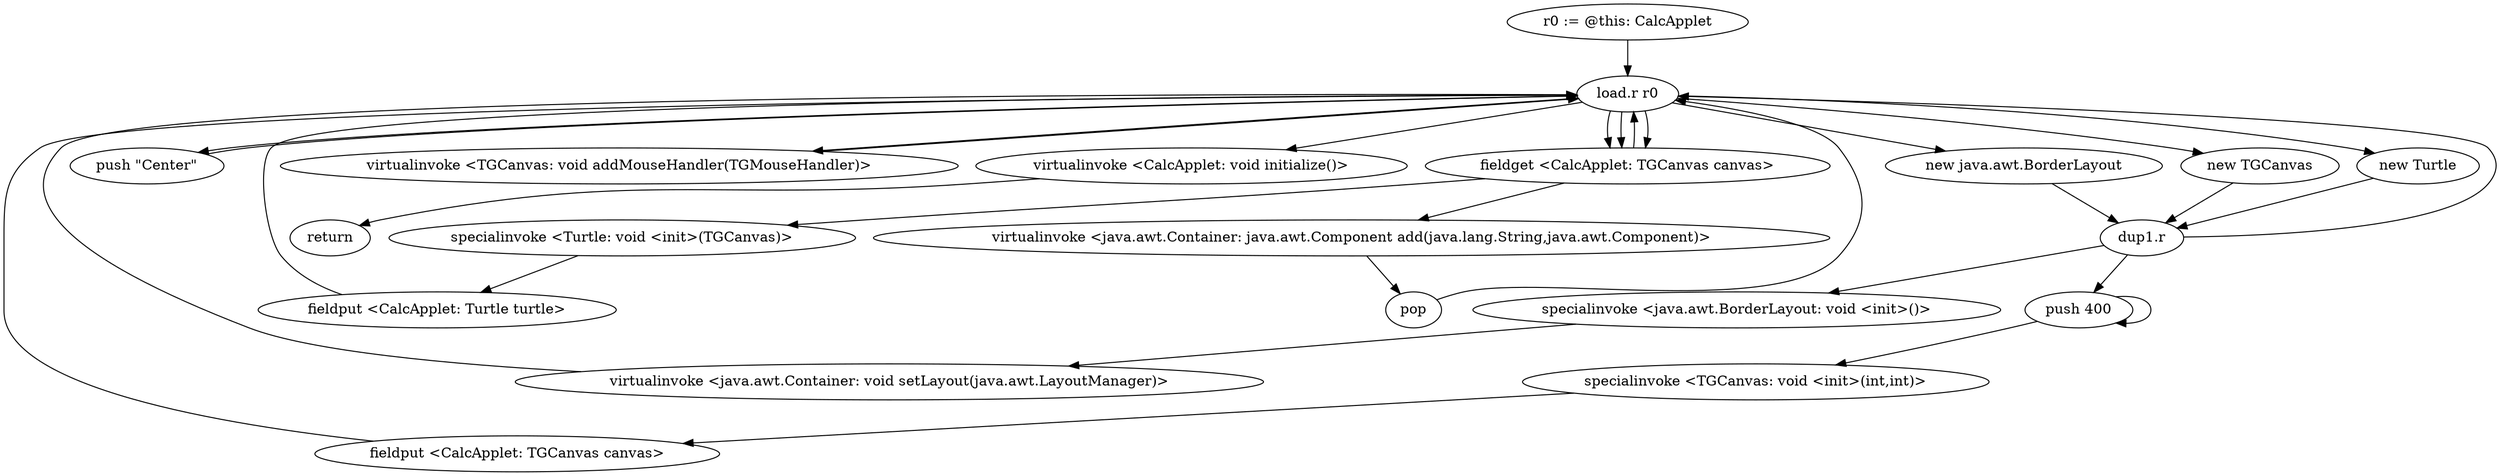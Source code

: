digraph "" {
    "r0 := @this: CalcApplet"
    "load.r r0"
    "r0 := @this: CalcApplet"->"load.r r0";
    "new java.awt.BorderLayout"
    "load.r r0"->"new java.awt.BorderLayout";
    "dup1.r"
    "new java.awt.BorderLayout"->"dup1.r";
    "specialinvoke <java.awt.BorderLayout: void <init>()>"
    "dup1.r"->"specialinvoke <java.awt.BorderLayout: void <init>()>";
    "virtualinvoke <java.awt.Container: void setLayout(java.awt.LayoutManager)>"
    "specialinvoke <java.awt.BorderLayout: void <init>()>"->"virtualinvoke <java.awt.Container: void setLayout(java.awt.LayoutManager)>";
    "virtualinvoke <java.awt.Container: void setLayout(java.awt.LayoutManager)>"->"load.r r0";
    "new TGCanvas"
    "load.r r0"->"new TGCanvas";
    "new TGCanvas"->"dup1.r";
    "push 400"
    "dup1.r"->"push 400";
    "push 400"->"push 400";
    "specialinvoke <TGCanvas: void <init>(int,int)>"
    "push 400"->"specialinvoke <TGCanvas: void <init>(int,int)>";
    "fieldput <CalcApplet: TGCanvas canvas>"
    "specialinvoke <TGCanvas: void <init>(int,int)>"->"fieldput <CalcApplet: TGCanvas canvas>";
    "fieldput <CalcApplet: TGCanvas canvas>"->"load.r r0";
    "push \"Center\""
    "load.r r0"->"push \"Center\"";
    "push \"Center\""->"load.r r0";
    "fieldget <CalcApplet: TGCanvas canvas>"
    "load.r r0"->"fieldget <CalcApplet: TGCanvas canvas>";
    "virtualinvoke <java.awt.Container: java.awt.Component add(java.lang.String,java.awt.Component)>"
    "fieldget <CalcApplet: TGCanvas canvas>"->"virtualinvoke <java.awt.Container: java.awt.Component add(java.lang.String,java.awt.Component)>";
    "pop"
    "virtualinvoke <java.awt.Container: java.awt.Component add(java.lang.String,java.awt.Component)>"->"pop";
    "pop"->"load.r r0";
    "load.r r0"->"fieldget <CalcApplet: TGCanvas canvas>";
    "fieldget <CalcApplet: TGCanvas canvas>"->"load.r r0";
    "virtualinvoke <TGCanvas: void addMouseHandler(TGMouseHandler)>"
    "load.r r0"->"virtualinvoke <TGCanvas: void addMouseHandler(TGMouseHandler)>";
    "virtualinvoke <TGCanvas: void addMouseHandler(TGMouseHandler)>"->"load.r r0";
    "new Turtle"
    "load.r r0"->"new Turtle";
    "new Turtle"->"dup1.r";
    "dup1.r"->"load.r r0";
    "load.r r0"->"fieldget <CalcApplet: TGCanvas canvas>";
    "specialinvoke <Turtle: void <init>(TGCanvas)>"
    "fieldget <CalcApplet: TGCanvas canvas>"->"specialinvoke <Turtle: void <init>(TGCanvas)>";
    "fieldput <CalcApplet: Turtle turtle>"
    "specialinvoke <Turtle: void <init>(TGCanvas)>"->"fieldput <CalcApplet: Turtle turtle>";
    "fieldput <CalcApplet: Turtle turtle>"->"load.r r0";
    "virtualinvoke <CalcApplet: void initialize()>"
    "load.r r0"->"virtualinvoke <CalcApplet: void initialize()>";
    "return"
    "virtualinvoke <CalcApplet: void initialize()>"->"return";
}
